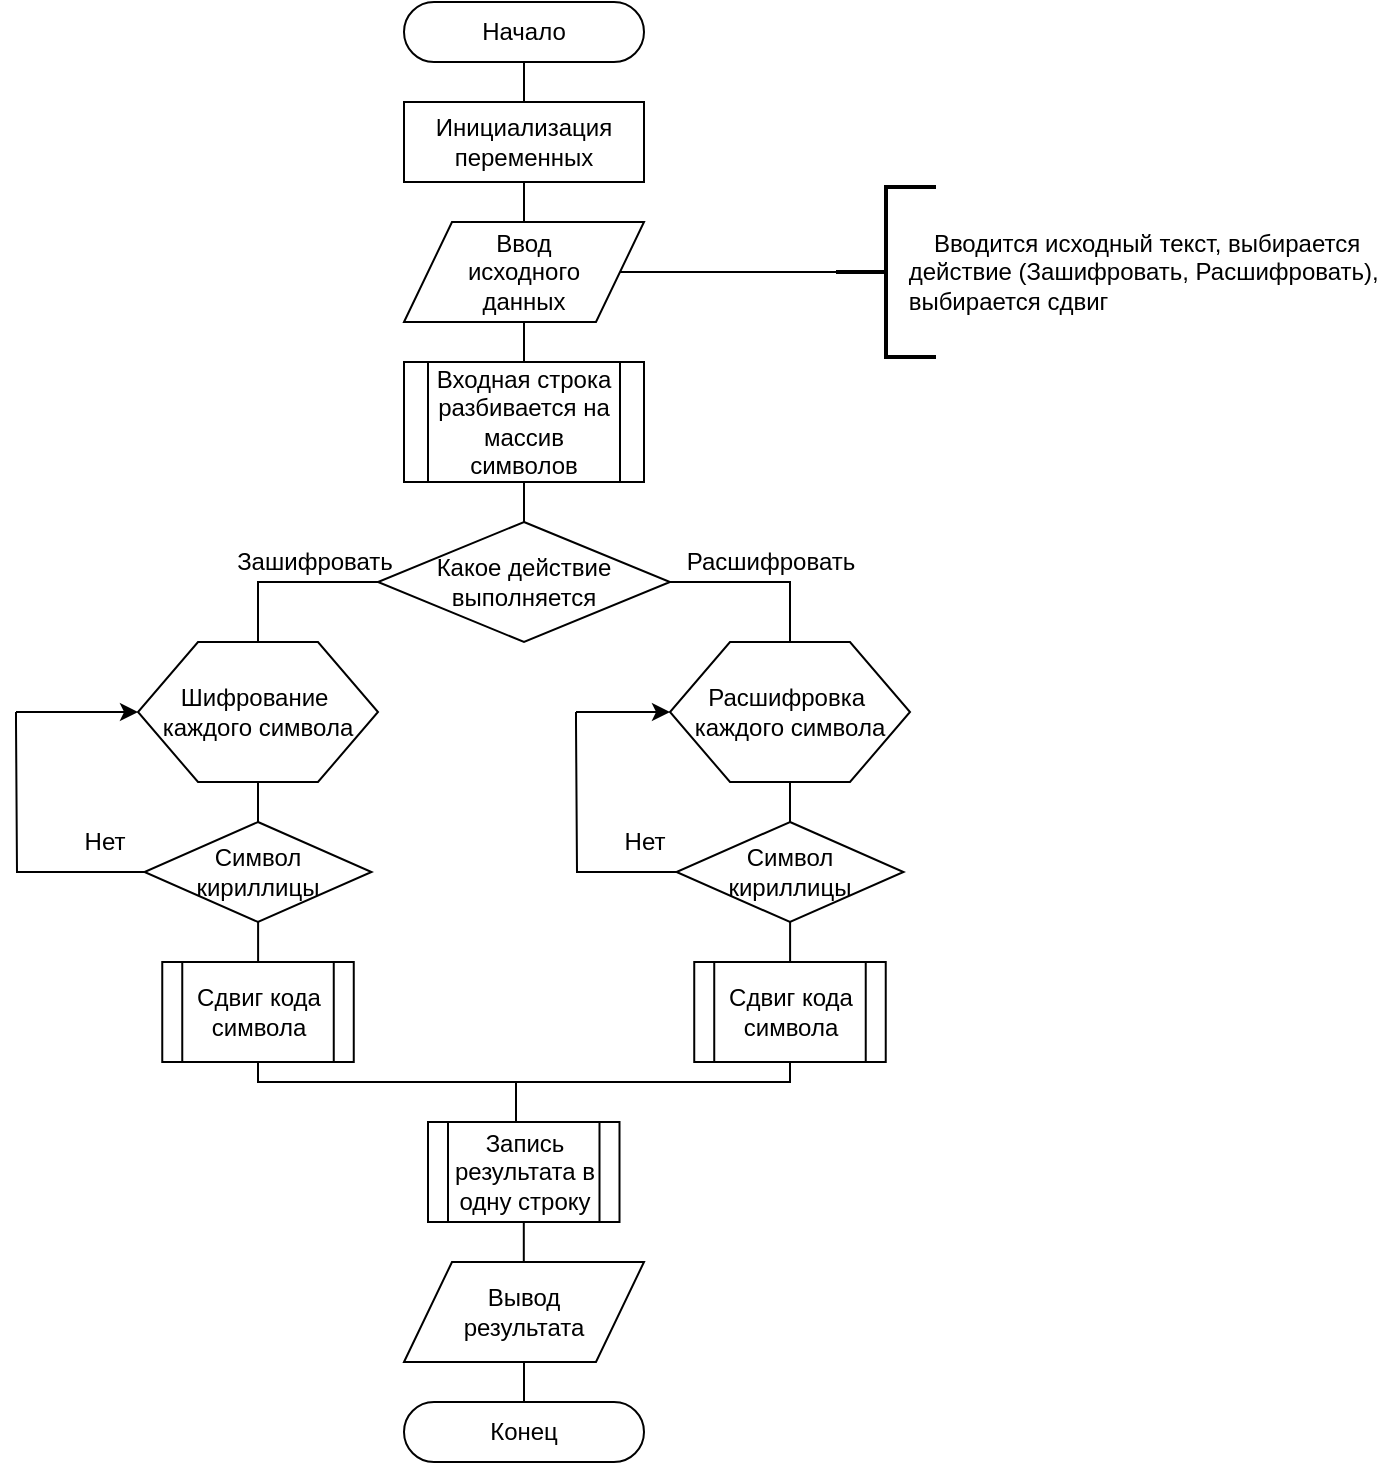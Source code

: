<mxfile version="12.8.5"><diagram id="aNGrtG3l_KXfK6IbBziM" name="Страница 1"><mxGraphModel dx="868" dy="443" grid="1" gridSize="10" guides="1" tooltips="1" connect="1" arrows="1" fold="1" page="1" pageScale="1" pageWidth="827" pageHeight="1169" math="0" shadow="0"><root><mxCell id="0"/><mxCell id="1" parent="0"/><mxCell id="50N8LnVGrkc4-Bl9wjON-6" style="edgeStyle=orthogonalEdgeStyle;rounded=0;orthogonalLoop=1;jettySize=auto;html=1;entryX=0.5;entryY=0;entryDx=0;entryDy=0;endArrow=none;endFill=0;" parent="1" source="50N8LnVGrkc4-Bl9wjON-2" target="50N8LnVGrkc4-Bl9wjON-5" edge="1"><mxGeometry relative="1" as="geometry"/></mxCell><mxCell id="50N8LnVGrkc4-Bl9wjON-2" value="Начало" style="rounded=1;whiteSpace=wrap;html=1;arcSize=50;" parent="1" vertex="1"><mxGeometry x="354" y="10" width="120" height="30" as="geometry"/></mxCell><mxCell id="50N8LnVGrkc4-Bl9wjON-4" value="Конец" style="rounded=1;whiteSpace=wrap;html=1;arcSize=50;" parent="1" vertex="1"><mxGeometry x="354" y="710" width="120" height="30" as="geometry"/></mxCell><mxCell id="50N8LnVGrkc4-Bl9wjON-10" style="edgeStyle=orthogonalEdgeStyle;rounded=0;orthogonalLoop=1;jettySize=auto;html=1;entryX=0.5;entryY=0;entryDx=0;entryDy=0;endArrow=none;endFill=0;" parent="1" source="50N8LnVGrkc4-Bl9wjON-5" target="50N8LnVGrkc4-Bl9wjON-9" edge="1"><mxGeometry relative="1" as="geometry"/></mxCell><mxCell id="50N8LnVGrkc4-Bl9wjON-5" value="Инициализация переменных" style="rounded=0;whiteSpace=wrap;html=1;" parent="1" vertex="1"><mxGeometry x="354" y="60" width="120" height="40" as="geometry"/></mxCell><mxCell id="50N8LnVGrkc4-Bl9wjON-16" style="edgeStyle=orthogonalEdgeStyle;rounded=0;orthogonalLoop=1;jettySize=auto;html=1;entryX=0.5;entryY=0;entryDx=0;entryDy=0;endArrow=none;endFill=0;" parent="1" source="50N8LnVGrkc4-Bl9wjON-9" target="50N8LnVGrkc4-Bl9wjON-15" edge="1"><mxGeometry relative="1" as="geometry"/></mxCell><mxCell id="50N8LnVGrkc4-Bl9wjON-19" style="edgeStyle=orthogonalEdgeStyle;rounded=0;orthogonalLoop=1;jettySize=auto;html=1;entryX=0;entryY=0.5;entryDx=0;entryDy=0;entryPerimeter=0;endArrow=none;endFill=0;" parent="1" source="50N8LnVGrkc4-Bl9wjON-9" target="50N8LnVGrkc4-Bl9wjON-18" edge="1"><mxGeometry relative="1" as="geometry"/></mxCell><mxCell id="50N8LnVGrkc4-Bl9wjON-9" value="Ввод &lt;br&gt;исходного &lt;br&gt;данных" style="shape=parallelogram;perimeter=parallelogramPerimeter;whiteSpace=wrap;html=1;" parent="1" vertex="1"><mxGeometry x="354" y="120" width="120" height="50" as="geometry"/></mxCell><mxCell id="50N8LnVGrkc4-Bl9wjON-17" style="edgeStyle=orthogonalEdgeStyle;rounded=0;orthogonalLoop=1;jettySize=auto;html=1;entryX=0.5;entryY=0;entryDx=0;entryDy=0;endArrow=none;endFill=0;" parent="1" source="50N8LnVGrkc4-Bl9wjON-15" edge="1"><mxGeometry relative="1" as="geometry"><mxPoint x="414" y="270" as="targetPoint"/></mxGeometry></mxCell><mxCell id="50N8LnVGrkc4-Bl9wjON-15" value="Входная строка разбивается на массив символов" style="shape=process;whiteSpace=wrap;html=1;backgroundOutline=1;" parent="1" vertex="1"><mxGeometry x="354" y="190" width="120" height="60" as="geometry"/></mxCell><mxCell id="50N8LnVGrkc4-Bl9wjON-18" value="" style="strokeWidth=2;html=1;shape=mxgraph.flowchart.annotation_2;align=left;labelPosition=right;pointerEvents=1;" parent="1" vertex="1"><mxGeometry x="570" y="102.5" width="50" height="85" as="geometry"/></mxCell><mxCell id="50N8LnVGrkc4-Bl9wjON-20" value="Вводится исходный текст, выбирается &lt;br&gt;действие (Зашифровать, Расшифровать),&amp;nbsp;&lt;br&gt;&lt;div style=&quot;text-align: left&quot;&gt;&lt;span&gt;выбирается сдвиг&lt;/span&gt;&lt;/div&gt;" style="text;html=1;align=center;verticalAlign=middle;resizable=0;points=[];autosize=1;" parent="1" vertex="1"><mxGeometry x="600" y="120" width="250" height="50" as="geometry"/></mxCell><mxCell id="50N8LnVGrkc4-Bl9wjON-24" style="edgeStyle=orthogonalEdgeStyle;rounded=0;orthogonalLoop=1;jettySize=auto;html=1;entryX=0.5;entryY=0;entryDx=0;entryDy=0;endArrow=none;endFill=0;" parent="1" source="50N8LnVGrkc4-Bl9wjON-21" target="50N8LnVGrkc4-Bl9wjON-22" edge="1"><mxGeometry relative="1" as="geometry"><Array as="points"><mxPoint x="281" y="300"/></Array></mxGeometry></mxCell><mxCell id="50N8LnVGrkc4-Bl9wjON-25" style="edgeStyle=orthogonalEdgeStyle;rounded=0;orthogonalLoop=1;jettySize=auto;html=1;entryX=0.5;entryY=0;entryDx=0;entryDy=0;endArrow=none;endFill=0;" parent="1" source="50N8LnVGrkc4-Bl9wjON-21" target="50N8LnVGrkc4-Bl9wjON-23" edge="1"><mxGeometry relative="1" as="geometry"><Array as="points"><mxPoint x="547" y="300"/></Array></mxGeometry></mxCell><mxCell id="50N8LnVGrkc4-Bl9wjON-21" value="Какое действие выполняется" style="rhombus;whiteSpace=wrap;html=1;" parent="1" vertex="1"><mxGeometry x="341" y="270" width="146" height="60" as="geometry"/></mxCell><mxCell id="50N8LnVGrkc4-Bl9wjON-29" style="edgeStyle=orthogonalEdgeStyle;rounded=0;orthogonalLoop=1;jettySize=auto;html=1;entryX=0.5;entryY=0;entryDx=0;entryDy=0;endArrow=none;endFill=0;" parent="1" source="50N8LnVGrkc4-Bl9wjON-22" target="50N8LnVGrkc4-Bl9wjON-28" edge="1"><mxGeometry relative="1" as="geometry"/></mxCell><mxCell id="50N8LnVGrkc4-Bl9wjON-31" style="edgeStyle=orthogonalEdgeStyle;rounded=0;orthogonalLoop=1;jettySize=auto;html=1;endArrow=none;endFill=0;startArrow=classic;startFill=1;" parent="1" source="50N8LnVGrkc4-Bl9wjON-22" edge="1"><mxGeometry relative="1" as="geometry"><mxPoint x="160" y="365" as="targetPoint"/></mxGeometry></mxCell><mxCell id="50N8LnVGrkc4-Bl9wjON-22" value="Шифрование&amp;nbsp;&lt;br&gt;каждого символа" style="shape=hexagon;perimeter=hexagonPerimeter2;whiteSpace=wrap;html=1;" parent="1" vertex="1"><mxGeometry x="221" y="330" width="120" height="70" as="geometry"/></mxCell><mxCell id="50N8LnVGrkc4-Bl9wjON-36" style="edgeStyle=orthogonalEdgeStyle;rounded=0;orthogonalLoop=1;jettySize=auto;html=1;entryX=0.5;entryY=0;entryDx=0;entryDy=0;startArrow=none;startFill=0;endArrow=none;endFill=0;" parent="1" source="50N8LnVGrkc4-Bl9wjON-23" target="50N8LnVGrkc4-Bl9wjON-34" edge="1"><mxGeometry relative="1" as="geometry"/></mxCell><mxCell id="50N8LnVGrkc4-Bl9wjON-38" style="edgeStyle=orthogonalEdgeStyle;rounded=0;orthogonalLoop=1;jettySize=auto;html=1;startArrow=classic;startFill=1;endArrow=none;endFill=0;" parent="1" source="50N8LnVGrkc4-Bl9wjON-23" edge="1"><mxGeometry relative="1" as="geometry"><mxPoint x="440" y="365" as="targetPoint"/></mxGeometry></mxCell><mxCell id="50N8LnVGrkc4-Bl9wjON-23" value="Расшифровка&amp;nbsp;&lt;br&gt;каждого символа" style="shape=hexagon;perimeter=hexagonPerimeter2;whiteSpace=wrap;html=1;" parent="1" vertex="1"><mxGeometry x="487" y="330" width="120" height="70" as="geometry"/></mxCell><mxCell id="50N8LnVGrkc4-Bl9wjON-26" value="Зашифровать" style="text;html=1;align=center;verticalAlign=middle;resizable=0;points=[];autosize=1;" parent="1" vertex="1"><mxGeometry x="264" y="280" width="90" height="20" as="geometry"/></mxCell><mxCell id="50N8LnVGrkc4-Bl9wjON-27" value="Расшифровать" style="text;html=1;align=center;verticalAlign=middle;resizable=0;points=[];autosize=1;" parent="1" vertex="1"><mxGeometry x="487" y="280" width="100" height="20" as="geometry"/></mxCell><mxCell id="50N8LnVGrkc4-Bl9wjON-30" style="edgeStyle=orthogonalEdgeStyle;rounded=0;orthogonalLoop=1;jettySize=auto;html=1;endArrow=none;endFill=0;" parent="1" source="50N8LnVGrkc4-Bl9wjON-28" edge="1"><mxGeometry relative="1" as="geometry"><mxPoint x="160" y="370" as="targetPoint"/></mxGeometry></mxCell><mxCell id="50N8LnVGrkc4-Bl9wjON-41" style="edgeStyle=orthogonalEdgeStyle;rounded=0;orthogonalLoop=1;jettySize=auto;html=1;entryX=0.5;entryY=0;entryDx=0;entryDy=0;startArrow=none;startFill=0;endArrow=none;endFill=0;" parent="1" source="50N8LnVGrkc4-Bl9wjON-28" target="50N8LnVGrkc4-Bl9wjON-40" edge="1"><mxGeometry relative="1" as="geometry"/></mxCell><mxCell id="50N8LnVGrkc4-Bl9wjON-28" value="Символ &lt;br&gt;кириллицы" style="rhombus;whiteSpace=wrap;html=1;" parent="1" vertex="1"><mxGeometry x="224.25" y="420" width="113.5" height="50" as="geometry"/></mxCell><mxCell id="50N8LnVGrkc4-Bl9wjON-32" value="" style="endArrow=none;html=1;" parent="1" edge="1"><mxGeometry width="50" height="50" relative="1" as="geometry"><mxPoint x="160" y="370" as="sourcePoint"/><mxPoint x="160" y="365" as="targetPoint"/></mxGeometry></mxCell><mxCell id="50N8LnVGrkc4-Bl9wjON-33" value="Нет" style="text;html=1;align=center;verticalAlign=middle;resizable=0;points=[];autosize=1;" parent="1" vertex="1"><mxGeometry x="184.25" y="420" width="40" height="20" as="geometry"/></mxCell><mxCell id="50N8LnVGrkc4-Bl9wjON-37" style="edgeStyle=orthogonalEdgeStyle;rounded=0;orthogonalLoop=1;jettySize=auto;html=1;startArrow=none;startFill=0;endArrow=none;endFill=0;" parent="1" source="50N8LnVGrkc4-Bl9wjON-34" edge="1"><mxGeometry relative="1" as="geometry"><mxPoint x="440" y="370" as="targetPoint"/></mxGeometry></mxCell><mxCell id="50N8LnVGrkc4-Bl9wjON-43" style="edgeStyle=orthogonalEdgeStyle;rounded=0;orthogonalLoop=1;jettySize=auto;html=1;entryX=0.5;entryY=0;entryDx=0;entryDy=0;startArrow=none;startFill=0;endArrow=none;endFill=0;" parent="1" source="50N8LnVGrkc4-Bl9wjON-34" target="50N8LnVGrkc4-Bl9wjON-42" edge="1"><mxGeometry relative="1" as="geometry"/></mxCell><mxCell id="50N8LnVGrkc4-Bl9wjON-34" value="Символ &lt;br&gt;кириллицы" style="rhombus;whiteSpace=wrap;html=1;" parent="1" vertex="1"><mxGeometry x="490.25" y="420" width="113.5" height="50" as="geometry"/></mxCell><mxCell id="50N8LnVGrkc4-Bl9wjON-35" value="Нет" style="text;html=1;align=center;verticalAlign=middle;resizable=0;points=[];autosize=1;" parent="1" vertex="1"><mxGeometry x="453.5" y="420" width="40" height="20" as="geometry"/></mxCell><mxCell id="50N8LnVGrkc4-Bl9wjON-39" value="" style="endArrow=none;html=1;" parent="1" edge="1"><mxGeometry width="50" height="50" relative="1" as="geometry"><mxPoint x="440" y="370" as="sourcePoint"/><mxPoint x="440" y="365" as="targetPoint"/></mxGeometry></mxCell><mxCell id="50N8LnVGrkc4-Bl9wjON-46" style="edgeStyle=orthogonalEdgeStyle;rounded=0;orthogonalLoop=1;jettySize=auto;html=1;entryX=0;entryY=0.5;entryDx=0;entryDy=0;startArrow=none;startFill=0;endArrow=none;endFill=0;" parent="1" source="50N8LnVGrkc4-Bl9wjON-40" target="50N8LnVGrkc4-Bl9wjON-44" edge="1"><mxGeometry relative="1" as="geometry"><Array as="points"><mxPoint x="281" y="550"/><mxPoint x="410" y="550"/><mxPoint x="410" y="595"/></Array></mxGeometry></mxCell><mxCell id="50N8LnVGrkc4-Bl9wjON-40" value="Сдвиг кода символа" style="shape=process;whiteSpace=wrap;html=1;backgroundOutline=1;" parent="1" vertex="1"><mxGeometry x="233.13" y="490" width="95.75" height="50" as="geometry"/></mxCell><mxCell id="50N8LnVGrkc4-Bl9wjON-45" style="edgeStyle=orthogonalEdgeStyle;rounded=0;orthogonalLoop=1;jettySize=auto;html=1;entryX=1;entryY=0.5;entryDx=0;entryDy=0;startArrow=none;startFill=0;endArrow=none;endFill=0;" parent="1" source="50N8LnVGrkc4-Bl9wjON-42" target="50N8LnVGrkc4-Bl9wjON-44" edge="1"><mxGeometry relative="1" as="geometry"><Array as="points"><mxPoint x="547" y="550"/><mxPoint x="410" y="550"/><mxPoint x="410" y="595"/></Array></mxGeometry></mxCell><mxCell id="50N8LnVGrkc4-Bl9wjON-42" value="Сдвиг кода символа" style="shape=process;whiteSpace=wrap;html=1;backgroundOutline=1;" parent="1" vertex="1"><mxGeometry x="499.12" y="490" width="95.75" height="50" as="geometry"/></mxCell><mxCell id="50N8LnVGrkc4-Bl9wjON-48" style="edgeStyle=orthogonalEdgeStyle;rounded=0;orthogonalLoop=1;jettySize=auto;html=1;entryX=0.5;entryY=0;entryDx=0;entryDy=0;startArrow=none;startFill=0;endArrow=none;endFill=0;" parent="1" source="50N8LnVGrkc4-Bl9wjON-44" target="50N8LnVGrkc4-Bl9wjON-47" edge="1"><mxGeometry relative="1" as="geometry"/></mxCell><mxCell id="50N8LnVGrkc4-Bl9wjON-44" value="Запись результата в одну строку" style="shape=process;whiteSpace=wrap;html=1;backgroundOutline=1;" parent="1" vertex="1"><mxGeometry x="366" y="570" width="95.75" height="50" as="geometry"/></mxCell><mxCell id="50N8LnVGrkc4-Bl9wjON-49" style="edgeStyle=orthogonalEdgeStyle;rounded=0;orthogonalLoop=1;jettySize=auto;html=1;entryX=0.5;entryY=0;entryDx=0;entryDy=0;startArrow=none;startFill=0;endArrow=none;endFill=0;" parent="1" source="50N8LnVGrkc4-Bl9wjON-47" target="50N8LnVGrkc4-Bl9wjON-4" edge="1"><mxGeometry relative="1" as="geometry"/></mxCell><mxCell id="50N8LnVGrkc4-Bl9wjON-47" value="Вывод &lt;br&gt;результата" style="shape=parallelogram;perimeter=parallelogramPerimeter;whiteSpace=wrap;html=1;" parent="1" vertex="1"><mxGeometry x="354" y="640" width="120" height="50" as="geometry"/></mxCell></root></mxGraphModel></diagram></mxfile>